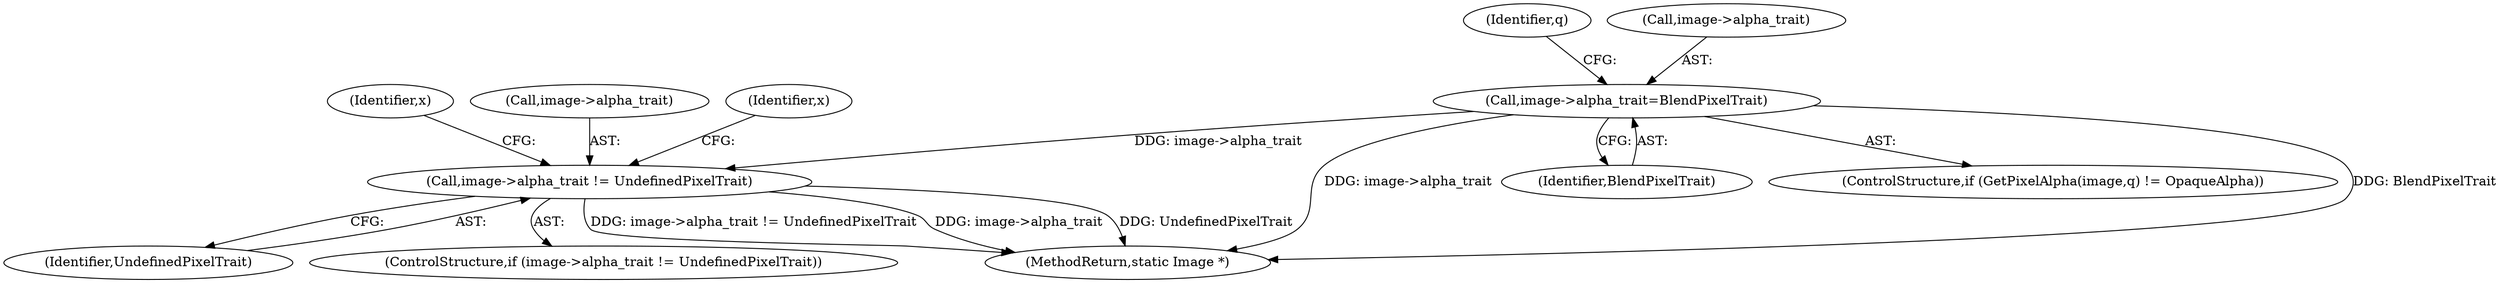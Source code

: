 digraph "0_ImageMagick_76efa969342568841ecf320b5a041685a6d24e0b@pointer" {
"1002178" [label="(Call,image->alpha_trait=BlendPixelTrait)"];
"1002118" [label="(Call,image->alpha_trait != UndefinedPixelTrait)"];
"1002172" [label="(ControlStructure,if (GetPixelAlpha(image,q) != OpaqueAlpha))"];
"1002117" [label="(ControlStructure,if (image->alpha_trait != UndefinedPixelTrait))"];
"1002364" [label="(MethodReturn,static Image *)"];
"1002125" [label="(Identifier,x)"];
"1002184" [label="(Identifier,q)"];
"1002119" [label="(Call,image->alpha_trait)"];
"1002118" [label="(Call,image->alpha_trait != UndefinedPixelTrait)"];
"1002178" [label="(Call,image->alpha_trait=BlendPixelTrait)"];
"1002122" [label="(Identifier,UndefinedPixelTrait)"];
"1002154" [label="(Identifier,x)"];
"1002182" [label="(Identifier,BlendPixelTrait)"];
"1002179" [label="(Call,image->alpha_trait)"];
"1002178" -> "1002172"  [label="AST: "];
"1002178" -> "1002182"  [label="CFG: "];
"1002179" -> "1002178"  [label="AST: "];
"1002182" -> "1002178"  [label="AST: "];
"1002184" -> "1002178"  [label="CFG: "];
"1002178" -> "1002364"  [label="DDG: BlendPixelTrait"];
"1002178" -> "1002364"  [label="DDG: image->alpha_trait"];
"1002178" -> "1002118"  [label="DDG: image->alpha_trait"];
"1002118" -> "1002117"  [label="AST: "];
"1002118" -> "1002122"  [label="CFG: "];
"1002119" -> "1002118"  [label="AST: "];
"1002122" -> "1002118"  [label="AST: "];
"1002125" -> "1002118"  [label="CFG: "];
"1002154" -> "1002118"  [label="CFG: "];
"1002118" -> "1002364"  [label="DDG: UndefinedPixelTrait"];
"1002118" -> "1002364"  [label="DDG: image->alpha_trait != UndefinedPixelTrait"];
"1002118" -> "1002364"  [label="DDG: image->alpha_trait"];
}
